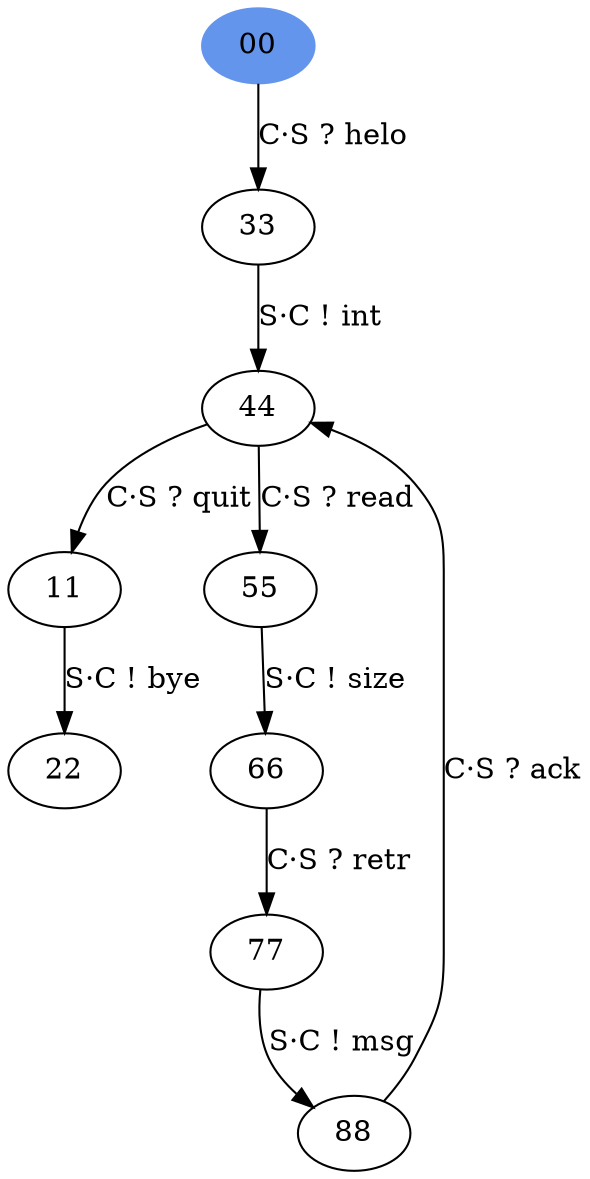 digraph CFSM_proj_S{
 graph [color=white ratio=compress margin=0];
	S00	[style=filled, color=cornflowerblue]
	S00	[label = "00"];
	S11	[label = "11"];
	S22	[label = "22"];
	S33	[label = "33"];
	S44	[label = "44"];
	S55	[label = "55"];
	S66	[label = "66"];
	S77	[label = "77"];
	S88	[label = "88"];
	S00 -> S33	[label = "C&middot;S ? helo"];
	S11 -> S22	[label = "S&middot;C ! bye"];
	S33 -> S44	[label = "S&middot;C ! int"];
	S44 -> S11	[label = "C&middot;S ? quit"];
	S44 -> S55	[label = "C&middot;S ? read"];
	S55 -> S66	[label = "S&middot;C ! size"];
	S66 -> S77	[label = "C&middot;S ? retr"];
	S77 -> S88	[label = "S&middot;C ! msg"];
	S88 -> S44	[label = "C&middot;S ? ack"];

}